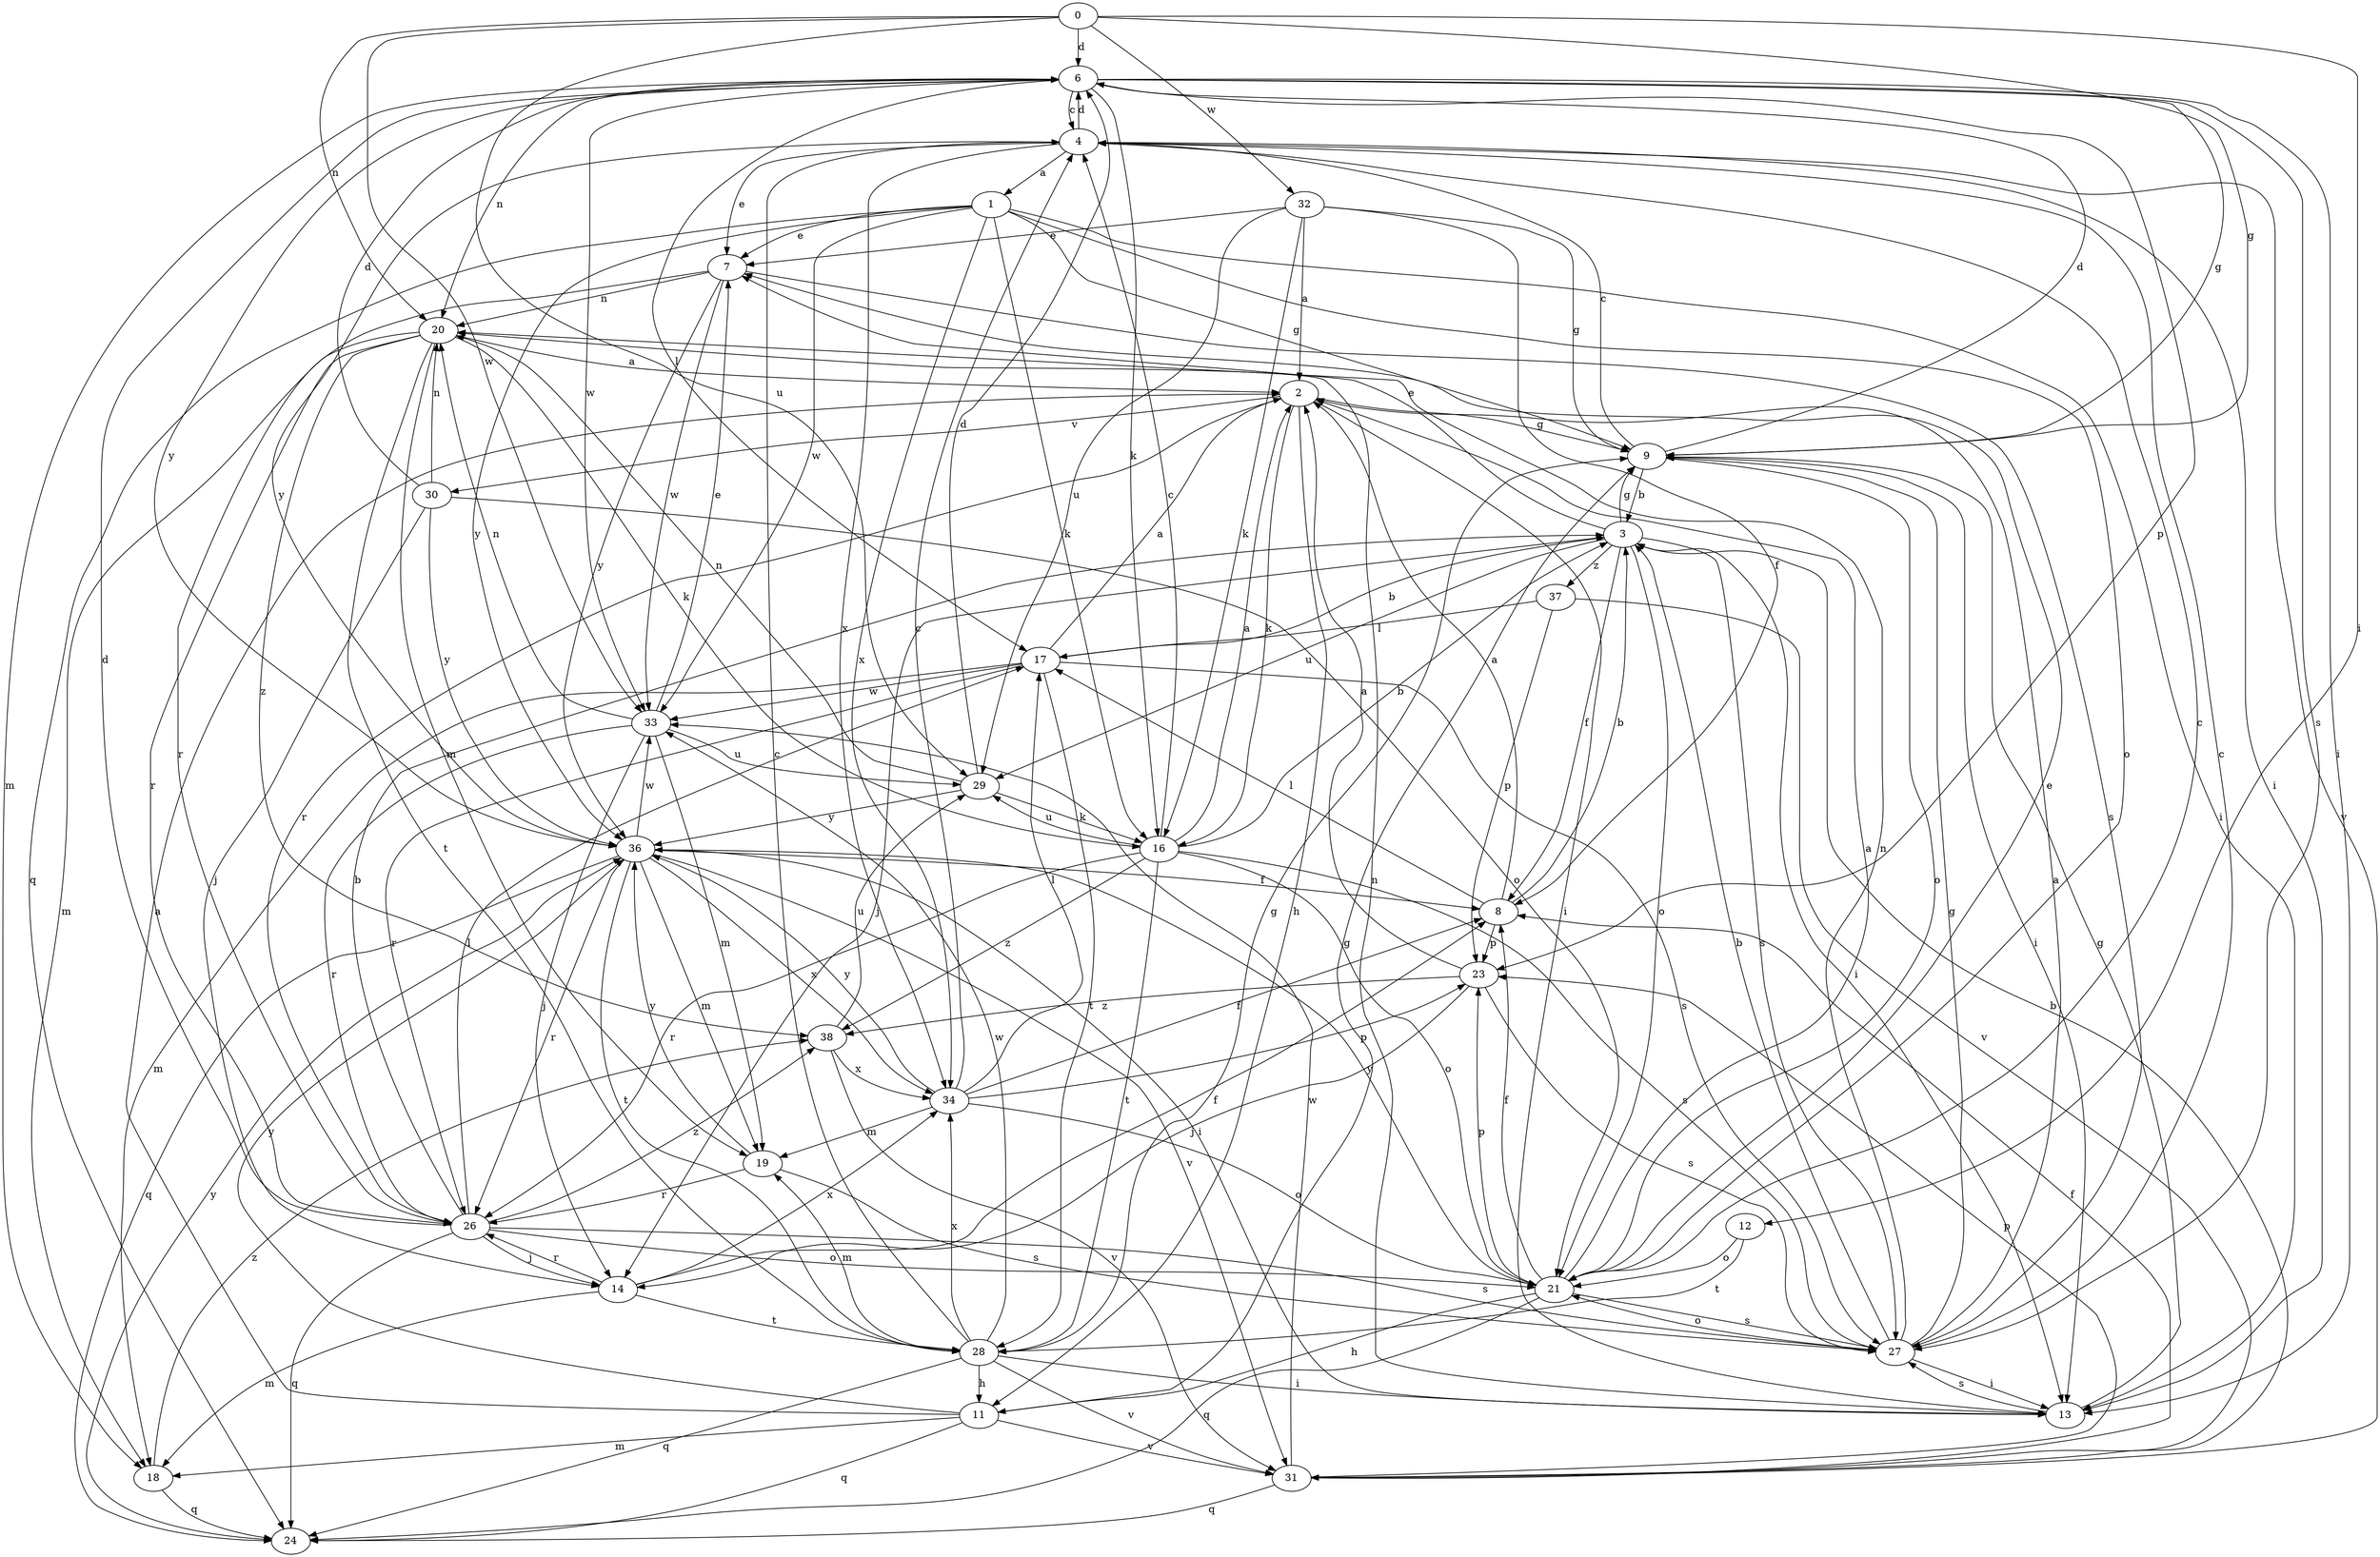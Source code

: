 strict digraph  {
0;
1;
2;
3;
4;
6;
7;
8;
9;
11;
12;
13;
14;
16;
17;
18;
19;
20;
21;
23;
24;
26;
27;
28;
29;
30;
31;
32;
33;
34;
36;
37;
38;
0 -> 6  [label=d];
0 -> 9  [label=g];
0 -> 12  [label=i];
0 -> 20  [label=n];
0 -> 29  [label=u];
0 -> 32  [label=w];
0 -> 33  [label=w];
1 -> 7  [label=e];
1 -> 9  [label=g];
1 -> 13  [label=i];
1 -> 16  [label=k];
1 -> 21  [label=o];
1 -> 24  [label=q];
1 -> 33  [label=w];
1 -> 34  [label=x];
1 -> 36  [label=y];
2 -> 9  [label=g];
2 -> 11  [label=h];
2 -> 13  [label=i];
2 -> 16  [label=k];
2 -> 26  [label=r];
2 -> 30  [label=v];
3 -> 7  [label=e];
3 -> 8  [label=f];
3 -> 9  [label=g];
3 -> 13  [label=i];
3 -> 14  [label=j];
3 -> 21  [label=o];
3 -> 27  [label=s];
3 -> 29  [label=u];
3 -> 37  [label=z];
4 -> 1  [label=a];
4 -> 6  [label=d];
4 -> 7  [label=e];
4 -> 13  [label=i];
4 -> 31  [label=v];
4 -> 34  [label=x];
4 -> 36  [label=y];
6 -> 4  [label=c];
6 -> 9  [label=g];
6 -> 13  [label=i];
6 -> 16  [label=k];
6 -> 17  [label=l];
6 -> 18  [label=m];
6 -> 20  [label=n];
6 -> 23  [label=p];
6 -> 27  [label=s];
6 -> 33  [label=w];
6 -> 36  [label=y];
7 -> 20  [label=n];
7 -> 26  [label=r];
7 -> 27  [label=s];
7 -> 33  [label=w];
7 -> 36  [label=y];
8 -> 2  [label=a];
8 -> 3  [label=b];
8 -> 17  [label=l];
8 -> 23  [label=p];
9 -> 3  [label=b];
9 -> 4  [label=c];
9 -> 6  [label=d];
9 -> 13  [label=i];
9 -> 21  [label=o];
11 -> 2  [label=a];
11 -> 9  [label=g];
11 -> 18  [label=m];
11 -> 24  [label=q];
11 -> 31  [label=v];
11 -> 36  [label=y];
12 -> 21  [label=o];
12 -> 28  [label=t];
13 -> 9  [label=g];
13 -> 20  [label=n];
13 -> 27  [label=s];
14 -> 8  [label=f];
14 -> 18  [label=m];
14 -> 26  [label=r];
14 -> 28  [label=t];
14 -> 34  [label=x];
16 -> 2  [label=a];
16 -> 3  [label=b];
16 -> 4  [label=c];
16 -> 21  [label=o];
16 -> 26  [label=r];
16 -> 27  [label=s];
16 -> 28  [label=t];
16 -> 29  [label=u];
16 -> 38  [label=z];
17 -> 2  [label=a];
17 -> 3  [label=b];
17 -> 18  [label=m];
17 -> 26  [label=r];
17 -> 27  [label=s];
17 -> 28  [label=t];
17 -> 33  [label=w];
18 -> 24  [label=q];
18 -> 38  [label=z];
19 -> 26  [label=r];
19 -> 27  [label=s];
19 -> 36  [label=y];
20 -> 2  [label=a];
20 -> 16  [label=k];
20 -> 18  [label=m];
20 -> 19  [label=m];
20 -> 26  [label=r];
20 -> 28  [label=t];
20 -> 38  [label=z];
21 -> 2  [label=a];
21 -> 4  [label=c];
21 -> 7  [label=e];
21 -> 8  [label=f];
21 -> 11  [label=h];
21 -> 23  [label=p];
21 -> 24  [label=q];
21 -> 27  [label=s];
21 -> 36  [label=y];
23 -> 2  [label=a];
23 -> 14  [label=j];
23 -> 27  [label=s];
23 -> 38  [label=z];
24 -> 36  [label=y];
26 -> 3  [label=b];
26 -> 6  [label=d];
26 -> 14  [label=j];
26 -> 17  [label=l];
26 -> 21  [label=o];
26 -> 24  [label=q];
26 -> 27  [label=s];
26 -> 38  [label=z];
27 -> 2  [label=a];
27 -> 3  [label=b];
27 -> 4  [label=c];
27 -> 9  [label=g];
27 -> 13  [label=i];
27 -> 20  [label=n];
27 -> 21  [label=o];
28 -> 4  [label=c];
28 -> 9  [label=g];
28 -> 11  [label=h];
28 -> 13  [label=i];
28 -> 19  [label=m];
28 -> 24  [label=q];
28 -> 31  [label=v];
28 -> 33  [label=w];
28 -> 34  [label=x];
29 -> 6  [label=d];
29 -> 16  [label=k];
29 -> 20  [label=n];
29 -> 36  [label=y];
30 -> 6  [label=d];
30 -> 14  [label=j];
30 -> 20  [label=n];
30 -> 21  [label=o];
30 -> 36  [label=y];
31 -> 3  [label=b];
31 -> 8  [label=f];
31 -> 23  [label=p];
31 -> 24  [label=q];
31 -> 33  [label=w];
32 -> 2  [label=a];
32 -> 7  [label=e];
32 -> 8  [label=f];
32 -> 9  [label=g];
32 -> 16  [label=k];
32 -> 29  [label=u];
33 -> 7  [label=e];
33 -> 14  [label=j];
33 -> 19  [label=m];
33 -> 20  [label=n];
33 -> 26  [label=r];
33 -> 29  [label=u];
34 -> 4  [label=c];
34 -> 8  [label=f];
34 -> 17  [label=l];
34 -> 19  [label=m];
34 -> 21  [label=o];
34 -> 23  [label=p];
34 -> 36  [label=y];
36 -> 8  [label=f];
36 -> 13  [label=i];
36 -> 19  [label=m];
36 -> 24  [label=q];
36 -> 26  [label=r];
36 -> 28  [label=t];
36 -> 31  [label=v];
36 -> 33  [label=w];
36 -> 34  [label=x];
37 -> 17  [label=l];
37 -> 23  [label=p];
37 -> 31  [label=v];
38 -> 29  [label=u];
38 -> 31  [label=v];
38 -> 34  [label=x];
}
